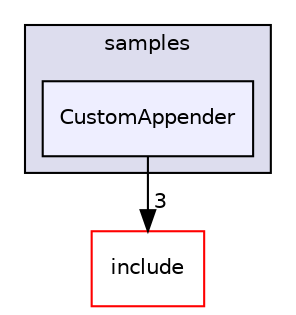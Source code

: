 digraph "c++/3rdParty/plog/samples/CustomAppender" {
  bgcolor=transparent;
  compound=true
  node [ fontsize="10", fontname="Helvetica"];
  edge [ labelfontsize="10", labelfontname="Helvetica"];
  subgraph clusterdir_8d03fde5493a5e8d8675f397fdf6800f {
    graph [ bgcolor="#ddddee", pencolor="black", label="samples" fontname="Helvetica", fontsize="10", URL="dir_8d03fde5493a5e8d8675f397fdf6800f.html"]
  dir_96dcd6c1239b58335765284531208891 [shape=box, label="CustomAppender", style="filled", fillcolor="#eeeeff", pencolor="black", URL="dir_96dcd6c1239b58335765284531208891.html"];
  }
  dir_05ea78ffc4ddc4f6d9a6448a24f50fa8 [shape=box label="include" color="red" URL="dir_05ea78ffc4ddc4f6d9a6448a24f50fa8.html"];
  dir_96dcd6c1239b58335765284531208891->dir_05ea78ffc4ddc4f6d9a6448a24f50fa8 [headlabel="3", labeldistance=1.5 headhref="dir_000007_000027.html"];
}

